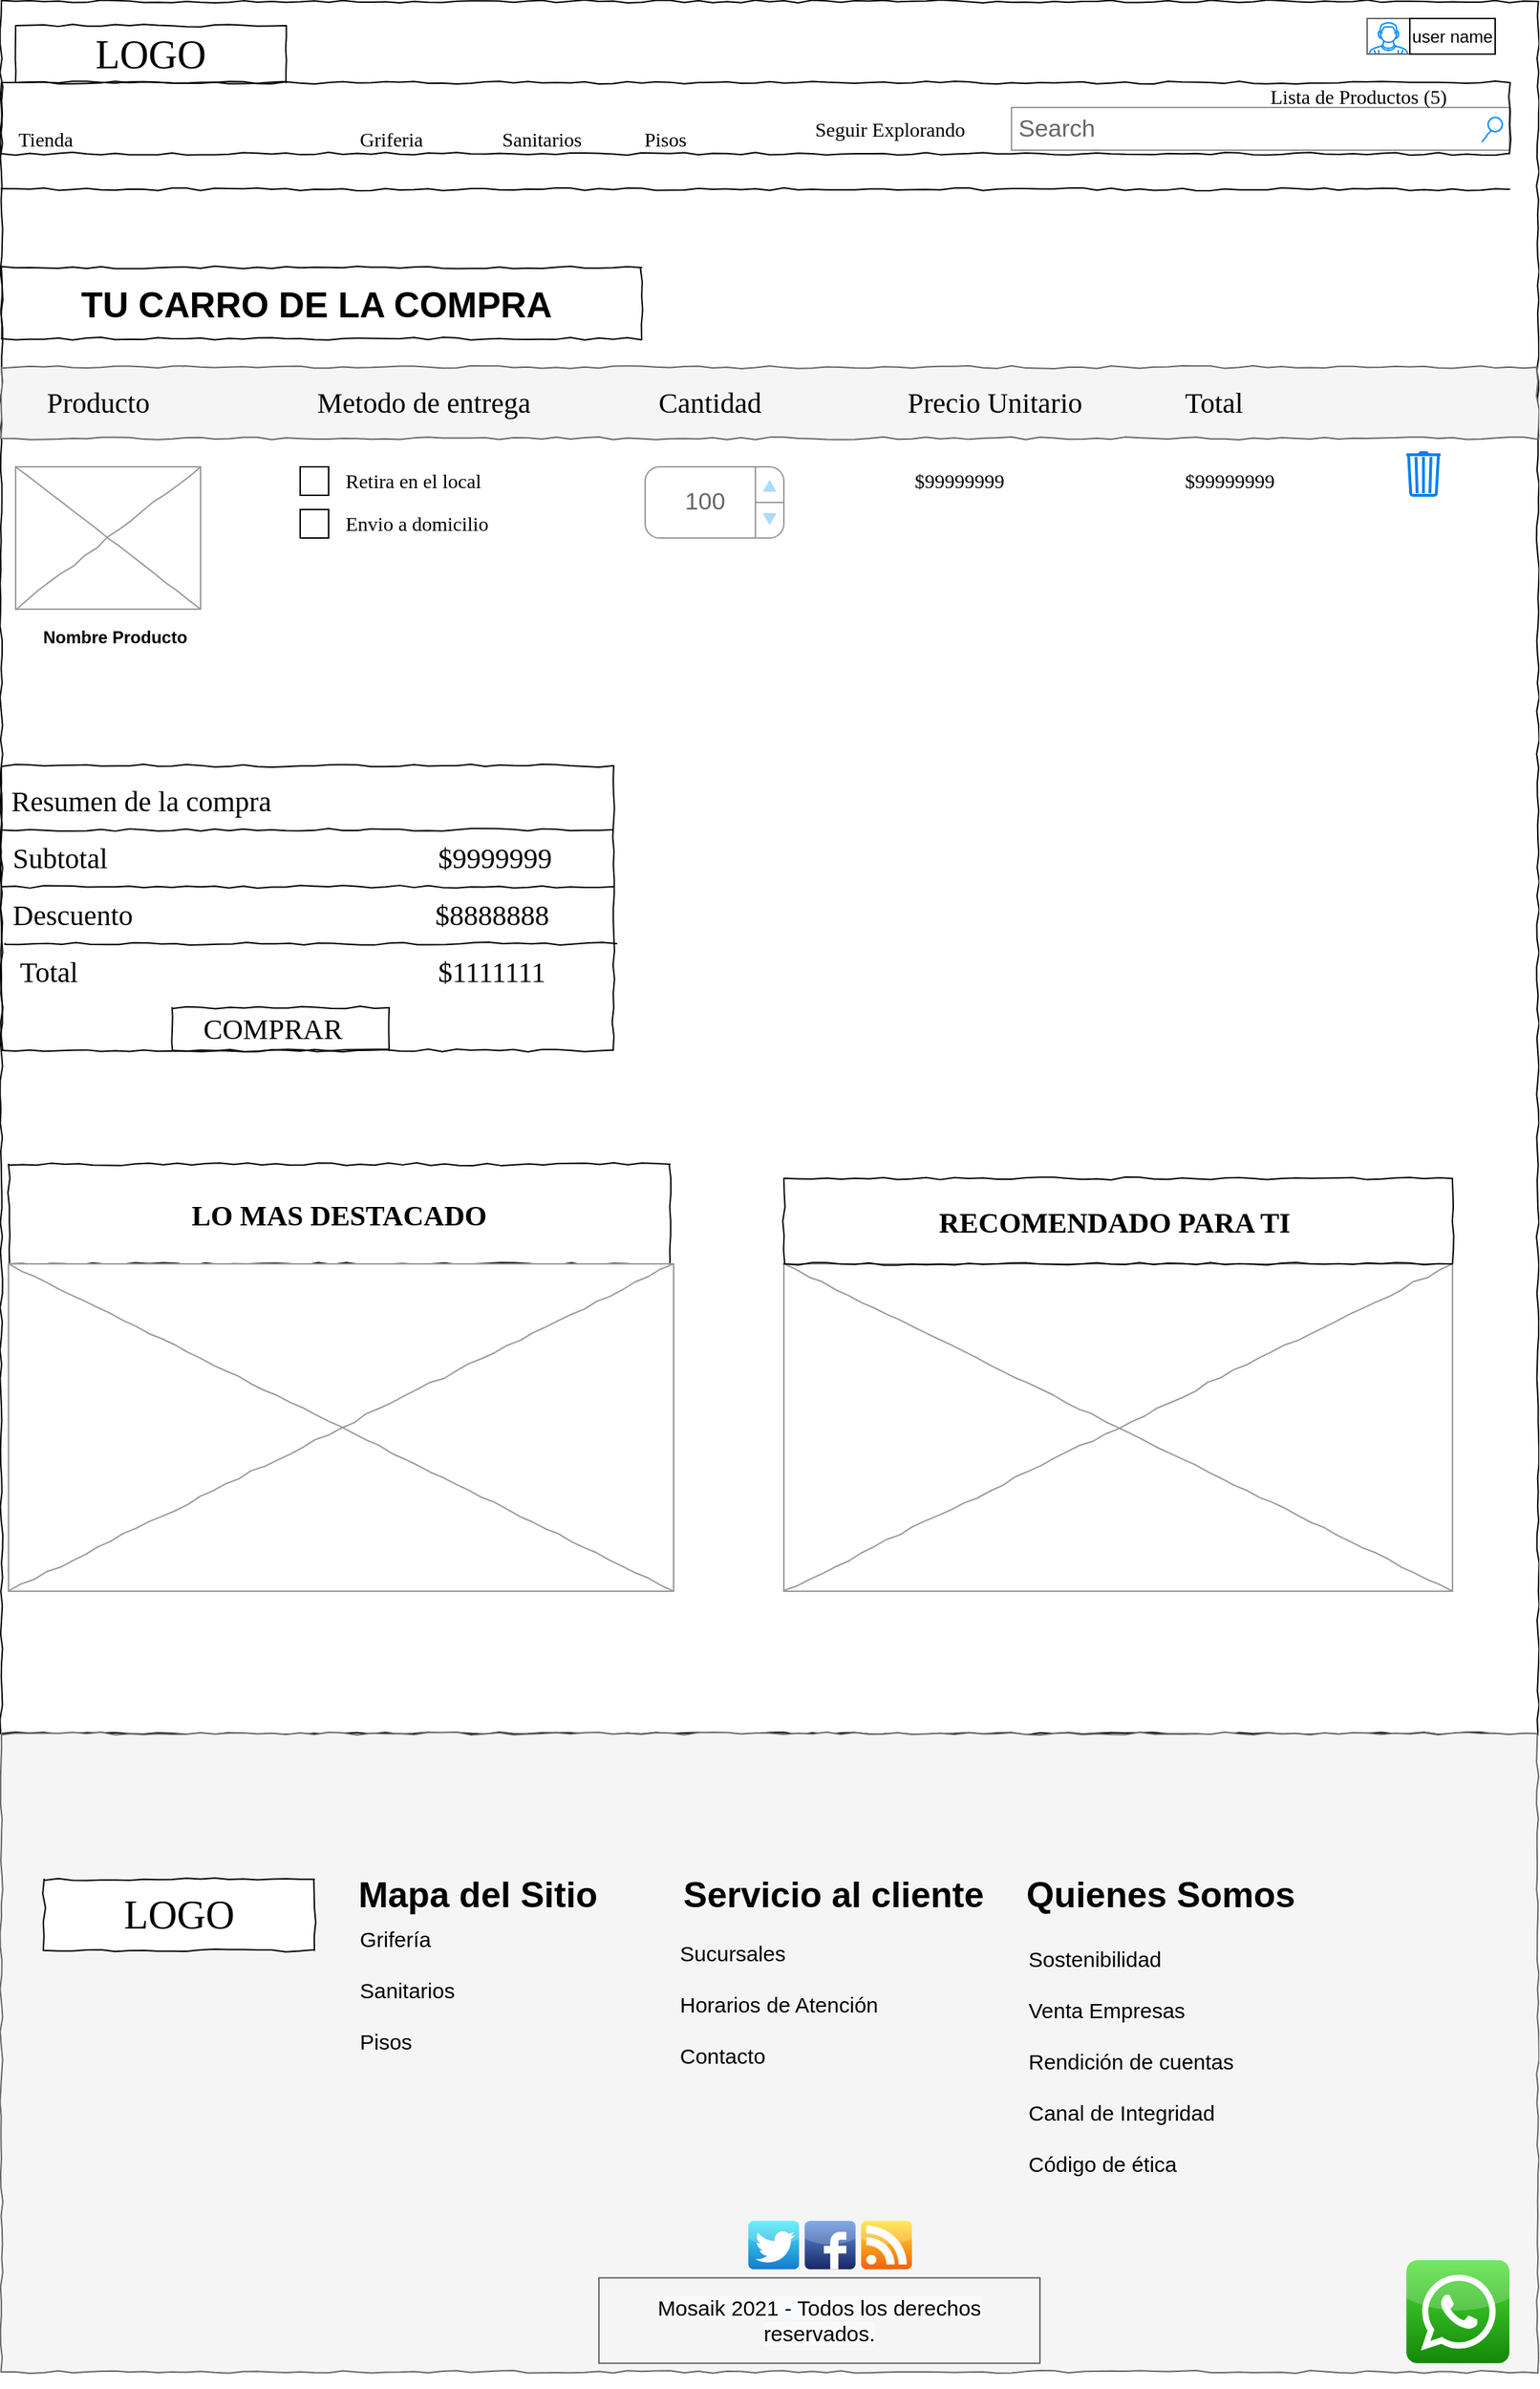 <mxfile version="14.5.6" type="device"><diagram name="Page-1" id="03018318-947c-dd8e-b7a3-06fadd420f32"><mxGraphModel dx="1420" dy="1054" grid="1" gridSize="10" guides="1" tooltips="1" connect="1" arrows="1" fold="1" page="1" pageScale="1" pageWidth="1100" pageHeight="850" background="#ffffff" math="0" shadow="0"><root><mxCell id="0"/><mxCell id="1" parent="0"/><mxCell id="677b7b8949515195-1" value="" style="whiteSpace=wrap;html=1;rounded=0;shadow=0;labelBackgroundColor=none;strokeColor=#000000;strokeWidth=1;fillColor=none;fontFamily=Verdana;fontSize=12;fontColor=#000000;align=center;comic=1;" parent="1" vertex="1"><mxGeometry x="20" y="13" width="1080" height="1217" as="geometry"/></mxCell><mxCell id="677b7b8949515195-2" value="LOGO" style="whiteSpace=wrap;html=1;rounded=0;shadow=0;labelBackgroundColor=none;strokeWidth=1;fontFamily=Verdana;fontSize=28;align=center;comic=1;" parent="1" vertex="1"><mxGeometry x="30" y="30" width="190" height="40" as="geometry"/></mxCell><mxCell id="677b7b8949515195-3" value="Search" style="strokeWidth=1;shadow=0;dashed=0;align=center;html=1;shape=mxgraph.mockup.forms.searchBox;strokeColor=#999999;mainText=;strokeColor2=#008cff;fontColor=#666666;fontSize=17;align=left;spacingLeft=3;rounded=0;labelBackgroundColor=none;comic=1;" parent="1" vertex="1"><mxGeometry x="730" y="87.5" width="350" height="30" as="geometry"/></mxCell><mxCell id="677b7b8949515195-8" value="&lt;br&gt;&lt;br&gt;" style="whiteSpace=wrap;html=1;rounded=0;shadow=0;labelBackgroundColor=none;strokeWidth=1;fillColor=#f5f5f5;fontFamily=Verdana;fontSize=12;align=center;comic=1;strokeColor=#666666;fontColor=#333333;" parent="1" vertex="1"><mxGeometry x="20" y="1230" width="1080" height="448.5" as="geometry"/></mxCell><mxCell id="677b7b8949515195-9" value="" style="line;strokeWidth=1;html=1;rounded=0;shadow=0;labelBackgroundColor=none;fillColor=none;fontFamily=Verdana;fontSize=14;fontColor=#000000;align=center;comic=1;" parent="1" vertex="1"><mxGeometry x="20" y="140" width="1060" height="10" as="geometry"/></mxCell><mxCell id="677b7b8949515195-10" value="" style="whiteSpace=wrap;html=1;rounded=0;shadow=0;labelBackgroundColor=none;strokeWidth=1;fillColor=none;fontFamily=Verdana;fontSize=12;align=center;comic=1;" parent="1" vertex="1"><mxGeometry x="20" y="70" width="1060" height="50" as="geometry"/></mxCell><mxCell id="677b7b8949515195-16" value="" style="verticalLabelPosition=bottom;shadow=0;dashed=0;align=center;html=1;verticalAlign=top;strokeWidth=1;shape=mxgraph.mockup.graphics.simpleIcon;strokeColor=#999999;rounded=0;labelBackgroundColor=none;fontFamily=Verdana;fontSize=14;fontColor=#000000;comic=1;" parent="1" vertex="1"><mxGeometry x="570" y="900" width="470" height="230" as="geometry"/></mxCell><mxCell id="677b7b8949515195-25" value="&lt;font style=&quot;font-size: 25px&quot; face=&quot;Helvetica&quot;&gt;&lt;b&gt;TU CARRO DE LA COMPRA&amp;nbsp;&lt;/b&gt;&lt;/font&gt;" style="whiteSpace=wrap;html=1;rounded=0;shadow=0;labelBackgroundColor=none;strokeWidth=1;fillColor=none;fontFamily=Verdana;fontSize=12;align=center;comic=1;" parent="1" vertex="1"><mxGeometry x="20" y="200" width="450" height="50" as="geometry"/></mxCell><mxCell id="677b7b8949515195-26" value="&lt;b&gt;&lt;font style=&quot;font-size: 20px&quot;&gt;RECOMENDADO PARA TI&amp;nbsp;&lt;/font&gt;&lt;/b&gt;" style="whiteSpace=wrap;html=1;rounded=0;shadow=0;labelBackgroundColor=none;strokeWidth=1;fillColor=none;fontFamily=Verdana;fontSize=12;align=center;comic=1;" parent="1" vertex="1"><mxGeometry x="570" y="840" width="470" height="60" as="geometry"/></mxCell><mxCell id="677b7b8949515195-44" value="Griferia" style="text;html=1;points=[];align=left;verticalAlign=top;spacingTop=-4;fontSize=14;fontFamily=Verdana" parent="1" vertex="1"><mxGeometry x="270" y="100" width="80" height="20" as="geometry"/></mxCell><mxCell id="677b7b8949515195-45" value="Sanitarios" style="text;html=1;points=[];align=left;verticalAlign=top;spacingTop=-4;fontSize=14;fontFamily=Verdana" parent="1" vertex="1"><mxGeometry x="370" y="100" width="100" height="25" as="geometry"/></mxCell><mxCell id="677b7b8949515195-46" value="Lista de Productos (5)" style="text;html=1;points=[];align=left;verticalAlign=top;spacingTop=-4;fontSize=14;fontFamily=Verdana" parent="1" vertex="1"><mxGeometry x="910" y="70" width="150" height="20" as="geometry"/></mxCell><mxCell id="677b7b8949515195-47" value="Pisos" style="text;html=1;points=[];align=left;verticalAlign=top;spacingTop=-4;fontSize=14;fontFamily=Verdana" parent="1" vertex="1"><mxGeometry x="470" y="100" width="90" height="20" as="geometry"/></mxCell><mxCell id="677b7b8949515195-48" value="Seguir Explorando" style="text;html=1;points=[];align=left;verticalAlign=top;spacingTop=-4;fontSize=14;fontFamily=Verdana" parent="1" vertex="1"><mxGeometry x="590" y="92.5" width="130" height="20" as="geometry"/></mxCell><mxCell id="677b7b8949515195-49" value="Tienda" style="text;html=1;points=[];align=left;verticalAlign=top;spacingTop=-4;fontSize=14;fontFamily=Verdana" parent="1" vertex="1"><mxGeometry x="30" y="100" width="100" height="20" as="geometry"/></mxCell><mxCell id="-jtF5N1xVOF7K3JErk9D-6" value="" style="verticalLabelPosition=bottom;shadow=0;dashed=0;align=center;html=1;verticalAlign=top;strokeWidth=1;shape=mxgraph.mockup.containers.userMale;strokeColor=#666666;strokeColor2=#008cff;" vertex="1" parent="1"><mxGeometry x="980" y="25" width="30" height="25" as="geometry"/></mxCell><mxCell id="-jtF5N1xVOF7K3JErk9D-11" value="user name" style="rounded=0;whiteSpace=wrap;html=1;" vertex="1" parent="1"><mxGeometry x="1010" y="25" width="60" height="25" as="geometry"/></mxCell><mxCell id="-jtF5N1xVOF7K3JErk9D-20" value="" style="dashed=0;outlineConnect=0;html=1;align=center;labelPosition=center;verticalLabelPosition=bottom;verticalAlign=top;shape=mxgraph.webicons.whatsapp;fillColor=#4FE238;gradientColor=#138709;fontSize=15;" vertex="1" parent="1"><mxGeometry x="1007.6" y="1600" width="72.4" height="72.4" as="geometry"/></mxCell><mxCell id="-jtF5N1xVOF7K3JErk9D-30" value="&lt;b&gt;&lt;font style=&quot;font-size: 20px&quot;&gt;LO MAS DESTACADO&lt;/font&gt;&lt;/b&gt;" style="whiteSpace=wrap;html=1;rounded=0;shadow=0;labelBackgroundColor=none;strokeWidth=1;fillColor=none;fontFamily=Verdana;fontSize=12;align=center;comic=1;" vertex="1" parent="1"><mxGeometry x="25" y="830" width="465" height="70" as="geometry"/></mxCell><mxCell id="-jtF5N1xVOF7K3JErk9D-31" value="" style="group" vertex="1" connectable="0" parent="1"><mxGeometry x="545" y="1572.4" width="115" height="34" as="geometry"/></mxCell><mxCell id="-jtF5N1xVOF7K3JErk9D-32" value="" style="dashed=0;outlineConnect=0;html=1;align=center;labelPosition=center;verticalLabelPosition=bottom;verticalAlign=top;shape=mxgraph.webicons.twitter;fillColor=#49EAF7;gradientColor=#137BD0;fontSize=15;" vertex="1" parent="-jtF5N1xVOF7K3JErk9D-31"><mxGeometry width="35.69" height="34" as="geometry"/></mxCell><mxCell id="-jtF5N1xVOF7K3JErk9D-33" value="" style="dashed=0;outlineConnect=0;html=1;align=center;labelPosition=center;verticalLabelPosition=bottom;verticalAlign=top;shape=mxgraph.webicons.facebook;fillColor=#6294E4;gradientColor=#1A2665;fontSize=15;" vertex="1" parent="-jtF5N1xVOF7K3JErk9D-31"><mxGeometry x="39.655" width="35.69" height="34" as="geometry"/></mxCell><mxCell id="-jtF5N1xVOF7K3JErk9D-34" value="" style="dashed=0;outlineConnect=0;html=1;align=center;labelPosition=center;verticalLabelPosition=bottom;verticalAlign=top;shape=mxgraph.webicons.rss;fillColor=#FDE532;gradientColor=#F4600D;fontSize=15;" vertex="1" parent="-jtF5N1xVOF7K3JErk9D-31"><mxGeometry x="79.31" width="35.69" height="34" as="geometry"/></mxCell><mxCell id="-jtF5N1xVOF7K3JErk9D-35" value="&lt;span style=&quot;font-size: 25px;&quot;&gt;Quienes Somos&lt;/span&gt;&lt;div style=&quot;text-align: left; font-size: 25px;&quot;&gt;&lt;/div&gt;" style="text;html=1;strokeColor=none;fillColor=none;align=center;verticalAlign=middle;whiteSpace=wrap;rounded=0;fontSize=25;fontStyle=1" vertex="1" parent="1"><mxGeometry x="730" y="1312.4" width="210" height="60" as="geometry"/></mxCell><mxCell id="-jtF5N1xVOF7K3JErk9D-36" value="&lt;span style=&quot;font-size: 25px&quot;&gt;Servicio al cliente&lt;/span&gt;&lt;div style=&quot;text-align: left ; font-size: 25px&quot;&gt;&lt;/div&gt;" style="text;html=1;strokeColor=none;fillColor=none;align=center;verticalAlign=middle;whiteSpace=wrap;rounded=0;fontSize=25;fontStyle=1" vertex="1" parent="1"><mxGeometry x="480" y="1312.4" width="250" height="60" as="geometry"/></mxCell><mxCell id="-jtF5N1xVOF7K3JErk9D-37" value="&lt;span style=&quot;font-size: 25px&quot;&gt;Mapa del Sitio&lt;/span&gt;&lt;div style=&quot;text-align: left ; font-size: 25px&quot;&gt;&lt;/div&gt;" style="text;html=1;strokeColor=none;fillColor=none;align=center;verticalAlign=middle;whiteSpace=wrap;rounded=0;fontSize=25;fontStyle=1" vertex="1" parent="1"><mxGeometry x="230" y="1312.4" width="250" height="60" as="geometry"/></mxCell><mxCell id="-jtF5N1xVOF7K3JErk9D-38" value="LOGO" style="whiteSpace=wrap;html=1;rounded=0;shadow=0;labelBackgroundColor=none;strokeWidth=1;fontFamily=Verdana;fontSize=28;align=center;comic=1;" vertex="1" parent="1"><mxGeometry x="50" y="1332.4" width="190" height="50" as="geometry"/></mxCell><mxCell id="-jtF5N1xVOF7K3JErk9D-39" value="Grifería&lt;br&gt;&lt;br&gt;Sanitarios&lt;br&gt;&lt;br&gt;Pisos&lt;br&gt;&lt;div style=&quot;font-size: 15px&quot;&gt;&lt;/div&gt;" style="text;html=1;strokeColor=none;fillColor=none;align=left;verticalAlign=middle;whiteSpace=wrap;rounded=0;fontSize=15;fontStyle=0" vertex="1" parent="1"><mxGeometry x="270" y="1350" width="160" height="120" as="geometry"/></mxCell><mxCell id="-jtF5N1xVOF7K3JErk9D-40" value="Sucursales&lt;br&gt;&lt;br&gt;Horarios de Atención&lt;br&gt;&lt;br&gt;Contacto&lt;br&gt;&lt;div style=&quot;font-size: 15px&quot;&gt;&lt;/div&gt;" style="text;html=1;strokeColor=none;fillColor=none;align=left;verticalAlign=middle;whiteSpace=wrap;rounded=0;fontSize=15;fontStyle=0" vertex="1" parent="1"><mxGeometry x="495" y="1360" width="160" height="120" as="geometry"/></mxCell><mxCell id="-jtF5N1xVOF7K3JErk9D-41" value="&lt;div&gt;Sostenibilidad&lt;/div&gt;&lt;div&gt;&lt;br&gt;&lt;/div&gt;&lt;div&gt;Venta Empresas&lt;/div&gt;&lt;div&gt;&lt;br&gt;&lt;/div&gt;&lt;div&gt;Rendición de cuentas&lt;/div&gt;&lt;div&gt;&lt;br&gt;&lt;/div&gt;&lt;div&gt;Canal de Integridad&lt;/div&gt;&lt;div&gt;&lt;br&gt;&lt;/div&gt;&lt;div&gt;Código de ética&lt;/div&gt;&lt;div style=&quot;font-size: 15px&quot;&gt;&lt;/div&gt;" style="text;html=1;strokeColor=none;fillColor=none;align=left;verticalAlign=middle;whiteSpace=wrap;rounded=0;fontSize=15;fontStyle=0" vertex="1" parent="1"><mxGeometry x="740" y="1360" width="160" height="200" as="geometry"/></mxCell><mxCell id="-jtF5N1xVOF7K3JErk9D-42" value="&#10;&#10;&lt;span style=&quot;color: rgb(0, 0, 0); font-family: helvetica; font-size: 15px; font-style: normal; font-weight: 400; letter-spacing: normal; text-align: center; text-indent: 0px; text-transform: none; word-spacing: 0px; background-color: rgb(248, 249, 250); display: inline; float: none;&quot;&gt;Mosaik 2021 - Todos los derechos reservados.&lt;/span&gt;&#10;&#10;" style="rounded=0;whiteSpace=wrap;html=1;fillColor=#f5f5f5;strokeColor=#666666;fontColor=#333333;" vertex="1" parent="1"><mxGeometry x="440" y="1612.4" width="310" height="60" as="geometry"/></mxCell><mxCell id="-jtF5N1xVOF7K3JErk9D-43" value="" style="verticalLabelPosition=bottom;shadow=0;dashed=0;align=center;html=1;verticalAlign=top;strokeWidth=1;shape=mxgraph.mockup.graphics.simpleIcon;strokeColor=#999999;rounded=0;labelBackgroundColor=none;fontFamily=Verdana;fontSize=14;fontColor=#000000;comic=1;" vertex="1" parent="1"><mxGeometry x="25" y="900" width="467.5" height="230" as="geometry"/></mxCell><mxCell id="-jtF5N1xVOF7K3JErk9D-46" value="" style="whiteSpace=wrap;html=1;rounded=0;shadow=0;labelBackgroundColor=none;strokeWidth=1;fillColor=#f5f5f5;fontFamily=Verdana;fontSize=12;align=center;comic=1;strokeColor=#666666;fontColor=#333333;" vertex="1" parent="1"><mxGeometry x="20" y="270" width="1080" height="50" as="geometry"/></mxCell><mxCell id="-jtF5N1xVOF7K3JErk9D-47" value="&lt;font style=&quot;font-size: 20px&quot;&gt;Producto&lt;/font&gt;" style="text;html=1;points=[];align=left;verticalAlign=top;spacingTop=-4;fontSize=14;fontFamily=Verdana" vertex="1" parent="1"><mxGeometry x="50" y="280" width="80" height="30" as="geometry"/></mxCell><mxCell id="-jtF5N1xVOF7K3JErk9D-49" value="&lt;font style=&quot;font-size: 20px&quot;&gt;Metodo de entrega&amp;nbsp;&lt;/font&gt;" style="text;html=1;points=[];align=left;verticalAlign=top;spacingTop=-4;fontSize=14;fontFamily=Verdana" vertex="1" parent="1"><mxGeometry x="240" y="280" width="190" height="30" as="geometry"/></mxCell><mxCell id="-jtF5N1xVOF7K3JErk9D-51" value="&lt;span style=&quot;font-size: 20px&quot;&gt;Cantidad&lt;/span&gt;" style="text;html=1;points=[];align=left;verticalAlign=top;spacingTop=-4;fontSize=14;fontFamily=Verdana" vertex="1" parent="1"><mxGeometry x="480" y="280" width="115" height="30" as="geometry"/></mxCell><mxCell id="-jtF5N1xVOF7K3JErk9D-52" value="&lt;span style=&quot;font-size: 20px&quot;&gt;Precio Unitario&amp;nbsp;&lt;/span&gt;" style="text;html=1;points=[];align=left;verticalAlign=top;spacingTop=-4;fontSize=14;fontFamily=Verdana" vertex="1" parent="1"><mxGeometry x="655" y="280" width="190" height="30" as="geometry"/></mxCell><mxCell id="-jtF5N1xVOF7K3JErk9D-53" value="&lt;span style=&quot;font-size: 20px&quot;&gt;Total&lt;/span&gt;" style="text;html=1;points=[];align=left;verticalAlign=top;spacingTop=-4;fontSize=14;fontFamily=Verdana" vertex="1" parent="1"><mxGeometry x="850" y="280" width="130" height="30" as="geometry"/></mxCell><mxCell id="-jtF5N1xVOF7K3JErk9D-55" value="&lt;table cellpadding=&quot;0&quot; cellspacing=&quot;0&quot; style=&quot;width:100%;height:100%;&quot;&gt;&lt;tr&gt;&lt;td style=&quot;width:85%&quot;&gt;100&lt;/td&gt;&lt;td style=&quot;width:15%&quot;&gt;&lt;/td&gt;&lt;/tr&gt;&lt;/table&gt;" style="strokeWidth=1;shadow=0;dashed=0;align=center;html=1;shape=mxgraph.mockup.forms.spinner;strokeColor=#999999;spinLayout=right;spinStyle=normal;adjStyle=triangle;fillColor=#aaddff;fontSize=17;fontColor=#666666;mainText=;html=1;overflow=fill;" vertex="1" parent="1"><mxGeometry x="472.5" y="340" width="97.5" height="50" as="geometry"/></mxCell><mxCell id="-jtF5N1xVOF7K3JErk9D-56" value="" style="verticalLabelPosition=bottom;shadow=0;dashed=0;align=center;html=1;verticalAlign=top;strokeWidth=1;shape=mxgraph.mockup.graphics.simpleIcon;strokeColor=#999999;rounded=0;labelBackgroundColor=none;fontFamily=Verdana;fontSize=14;fontColor=#000000;comic=1;" vertex="1" parent="1"><mxGeometry x="30" y="340" width="130" height="100" as="geometry"/></mxCell><mxCell id="-jtF5N1xVOF7K3JErk9D-57" value="$99999999" style="text;html=1;points=[];align=left;verticalAlign=top;spacingTop=-4;fontSize=14;fontFamily=Verdana" vertex="1" parent="1"><mxGeometry x="850" y="340" width="130" height="20" as="geometry"/></mxCell><mxCell id="-jtF5N1xVOF7K3JErk9D-58" value="$99999999" style="text;html=1;points=[];align=left;verticalAlign=top;spacingTop=-4;fontSize=14;fontFamily=Verdana" vertex="1" parent="1"><mxGeometry x="660" y="340" width="130" height="20" as="geometry"/></mxCell><mxCell id="-jtF5N1xVOF7K3JErk9D-59" value="" style="html=1;verticalLabelPosition=bottom;align=center;labelBackgroundColor=#ffffff;verticalAlign=top;strokeWidth=2;strokeColor=#0080F0;shadow=0;dashed=0;shape=mxgraph.ios7.icons.trashcan;" vertex="1" parent="1"><mxGeometry x="1007.6" y="330" width="24" height="30" as="geometry"/></mxCell><mxCell id="-jtF5N1xVOF7K3JErk9D-60" value="Retira en el local&amp;nbsp;" style="text;html=1;points=[];align=left;verticalAlign=top;spacingTop=-4;fontSize=14;fontFamily=Verdana" vertex="1" parent="1"><mxGeometry x="260" y="340" width="125" height="20" as="geometry"/></mxCell><mxCell id="-jtF5N1xVOF7K3JErk9D-61" value="Envio a domicilio&lt;br&gt;" style="text;html=1;points=[];align=left;verticalAlign=top;spacingTop=-4;fontSize=14;fontFamily=Verdana" vertex="1" parent="1"><mxGeometry x="260" y="370" width="125" height="20" as="geometry"/></mxCell><mxCell id="-jtF5N1xVOF7K3JErk9D-62" value="" style="whiteSpace=wrap;html=1;aspect=fixed;" vertex="1" parent="1"><mxGeometry x="230" y="340" width="20" height="20" as="geometry"/></mxCell><mxCell id="-jtF5N1xVOF7K3JErk9D-64" value="" style="whiteSpace=wrap;html=1;aspect=fixed;" vertex="1" parent="1"><mxGeometry x="230" y="370" width="20" height="20" as="geometry"/></mxCell><mxCell id="-jtF5N1xVOF7K3JErk9D-65" value="&lt;b&gt;Nombre Producto&lt;/b&gt;" style="text;html=1;strokeColor=none;fillColor=none;align=center;verticalAlign=middle;whiteSpace=wrap;rounded=0;" vertex="1" parent="1"><mxGeometry x="40" y="450" width="120" height="20" as="geometry"/></mxCell><mxCell id="-jtF5N1xVOF7K3JErk9D-67" value="&lt;br&gt;&lt;br&gt;&lt;br&gt;" style="whiteSpace=wrap;html=1;rounded=0;shadow=0;labelBackgroundColor=none;strokeWidth=1;fillColor=none;fontFamily=Verdana;fontSize=12;align=center;comic=1;" vertex="1" parent="1"><mxGeometry x="20" y="550" width="430" height="200" as="geometry"/></mxCell><mxCell id="-jtF5N1xVOF7K3JErk9D-69" value="&lt;font style=&quot;font-size: 20px&quot;&gt;Resumen de la compra&lt;/font&gt;" style="text;html=1;points=[];align=left;verticalAlign=top;spacingTop=-4;fontSize=14;fontFamily=Verdana" vertex="1" parent="1"><mxGeometry x="25" y="560" width="245" height="30" as="geometry"/></mxCell><mxCell id="-jtF5N1xVOF7K3JErk9D-70" value="" style="line;strokeWidth=1;html=1;rounded=0;shadow=0;labelBackgroundColor=none;fillColor=none;fontFamily=Verdana;fontSize=14;fontColor=#000000;align=center;comic=1;" vertex="1" parent="1"><mxGeometry x="20" y="590" width="430" height="10" as="geometry"/></mxCell><mxCell id="-jtF5N1xVOF7K3JErk9D-71" value="" style="line;strokeWidth=1;html=1;rounded=0;shadow=0;labelBackgroundColor=none;fillColor=none;fontFamily=Verdana;fontSize=14;fontColor=#000000;align=center;comic=1;" vertex="1" parent="1"><mxGeometry x="20" y="630" width="430" height="10" as="geometry"/></mxCell><mxCell id="-jtF5N1xVOF7K3JErk9D-72" value="&lt;font style=&quot;font-size: 20px&quot;&gt;Subtotal&amp;nbsp;&lt;/font&gt;" style="text;html=1;points=[];align=left;verticalAlign=top;spacingTop=-4;fontSize=14;fontFamily=Verdana" vertex="1" parent="1"><mxGeometry x="26.25" y="600" width="127.5" height="30" as="geometry"/></mxCell><mxCell id="-jtF5N1xVOF7K3JErk9D-73" value="&lt;font style=&quot;font-size: 20px&quot;&gt;$9999999&lt;/font&gt;" style="text;html=1;points=[];align=left;verticalAlign=top;spacingTop=-4;fontSize=14;fontFamily=Verdana" vertex="1" parent="1"><mxGeometry x="325" y="600" width="127.5" height="30" as="geometry"/></mxCell><mxCell id="-jtF5N1xVOF7K3JErk9D-74" value="&lt;font style=&quot;font-size: 20px&quot;&gt;Descuento&lt;/font&gt;" style="text;html=1;points=[];align=left;verticalAlign=top;spacingTop=-4;fontSize=14;fontFamily=Verdana" vertex="1" parent="1"><mxGeometry x="26.25" y="640" width="127.5" height="30" as="geometry"/></mxCell><mxCell id="-jtF5N1xVOF7K3JErk9D-76" value="&lt;span style=&quot;font-size: 20px&quot;&gt;$8888888&lt;/span&gt;" style="text;html=1;points=[];align=left;verticalAlign=top;spacingTop=-4;fontSize=14;fontFamily=Verdana" vertex="1" parent="1"><mxGeometry x="322.5" y="640" width="127.5" height="30" as="geometry"/></mxCell><mxCell id="-jtF5N1xVOF7K3JErk9D-78" value="" style="line;strokeWidth=1;html=1;rounded=0;shadow=0;labelBackgroundColor=none;fillColor=none;fontFamily=Verdana;fontSize=14;fontColor=#000000;align=center;comic=1;" vertex="1" parent="1"><mxGeometry x="22.5" y="670" width="430" height="10" as="geometry"/></mxCell><mxCell id="-jtF5N1xVOF7K3JErk9D-79" value="&lt;font style=&quot;font-size: 20px&quot;&gt;Total&lt;/font&gt;" style="text;html=1;points=[];align=left;verticalAlign=top;spacingTop=-4;fontSize=14;fontFamily=Verdana" vertex="1" parent="1"><mxGeometry x="31.25" y="680" width="127.5" height="30" as="geometry"/></mxCell><mxCell id="-jtF5N1xVOF7K3JErk9D-80" value="&lt;span style=&quot;font-size: 20px&quot;&gt;$1111111&lt;/span&gt;" style="text;html=1;points=[];align=left;verticalAlign=top;spacingTop=-4;fontSize=14;fontFamily=Verdana" vertex="1" parent="1"><mxGeometry x="325" y="680" width="127.5" height="30" as="geometry"/></mxCell><mxCell id="-jtF5N1xVOF7K3JErk9D-81" value="&lt;font style=&quot;font-size: 20px&quot;&gt;COMPRAR&lt;/font&gt;" style="text;html=1;points=[];align=left;verticalAlign=top;spacingTop=-4;fontSize=14;fontFamily=Verdana" vertex="1" parent="1"><mxGeometry x="160" y="720" width="127.5" height="30" as="geometry"/></mxCell><mxCell id="-jtF5N1xVOF7K3JErk9D-82" value="" style="whiteSpace=wrap;html=1;rounded=0;shadow=0;labelBackgroundColor=none;strokeWidth=1;fillColor=none;fontFamily=Verdana;fontSize=12;align=center;comic=1;" vertex="1" parent="1"><mxGeometry x="140" y="720" width="152.5" height="30" as="geometry"/></mxCell></root></mxGraphModel></diagram></mxfile>